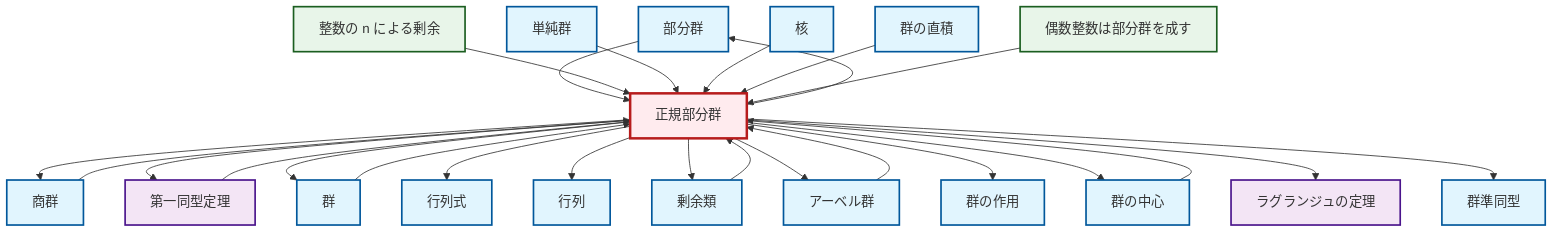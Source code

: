 graph TD
    classDef definition fill:#e1f5fe,stroke:#01579b,stroke-width:2px
    classDef theorem fill:#f3e5f5,stroke:#4a148c,stroke-width:2px
    classDef axiom fill:#fff3e0,stroke:#e65100,stroke-width:2px
    classDef example fill:#e8f5e9,stroke:#1b5e20,stroke-width:2px
    classDef current fill:#ffebee,stroke:#b71c1c,stroke-width:3px
    def-subgroup["部分群"]:::definition
    def-kernel["核"]:::definition
    def-matrix["行列"]:::definition
    def-abelian-group["アーベル群"]:::definition
    def-homomorphism["群準同型"]:::definition
    def-determinant["行列式"]:::definition
    def-simple-group["単純群"]:::definition
    def-normal-subgroup["正規部分群"]:::definition
    def-direct-product["群の直積"]:::definition
    ex-quotient-integers-mod-n["整数の n による剰余"]:::example
    ex-even-integers-subgroup["偶数整数は部分群を成す"]:::example
    def-coset["剰余類"]:::definition
    def-center-of-group["群の中心"]:::definition
    def-group-action["群の作用"]:::definition
    thm-first-isomorphism["第一同型定理"]:::theorem
    def-group["群"]:::definition
    def-quotient-group["商群"]:::definition
    thm-lagrange["ラグランジュの定理"]:::theorem
    def-normal-subgroup --> def-quotient-group
    def-normal-subgroup --> thm-first-isomorphism
    def-subgroup --> def-normal-subgroup
    def-coset --> def-normal-subgroup
    def-quotient-group --> def-normal-subgroup
    def-normal-subgroup --> def-group
    thm-first-isomorphism --> def-normal-subgroup
    ex-quotient-integers-mod-n --> def-normal-subgroup
    def-simple-group --> def-normal-subgroup
    def-normal-subgroup --> def-determinant
    def-kernel --> def-normal-subgroup
    def-center-of-group --> def-normal-subgroup
    def-normal-subgroup --> def-matrix
    def-normal-subgroup --> def-coset
    def-normal-subgroup --> def-abelian-group
    def-normal-subgroup --> def-group-action
    def-normal-subgroup --> def-subgroup
    def-normal-subgroup --> def-center-of-group
    def-direct-product --> def-normal-subgroup
    def-group --> def-normal-subgroup
    def-normal-subgroup --> thm-lagrange
    def-abelian-group --> def-normal-subgroup
    def-normal-subgroup --> def-homomorphism
    ex-even-integers-subgroup --> def-normal-subgroup
    class def-normal-subgroup current